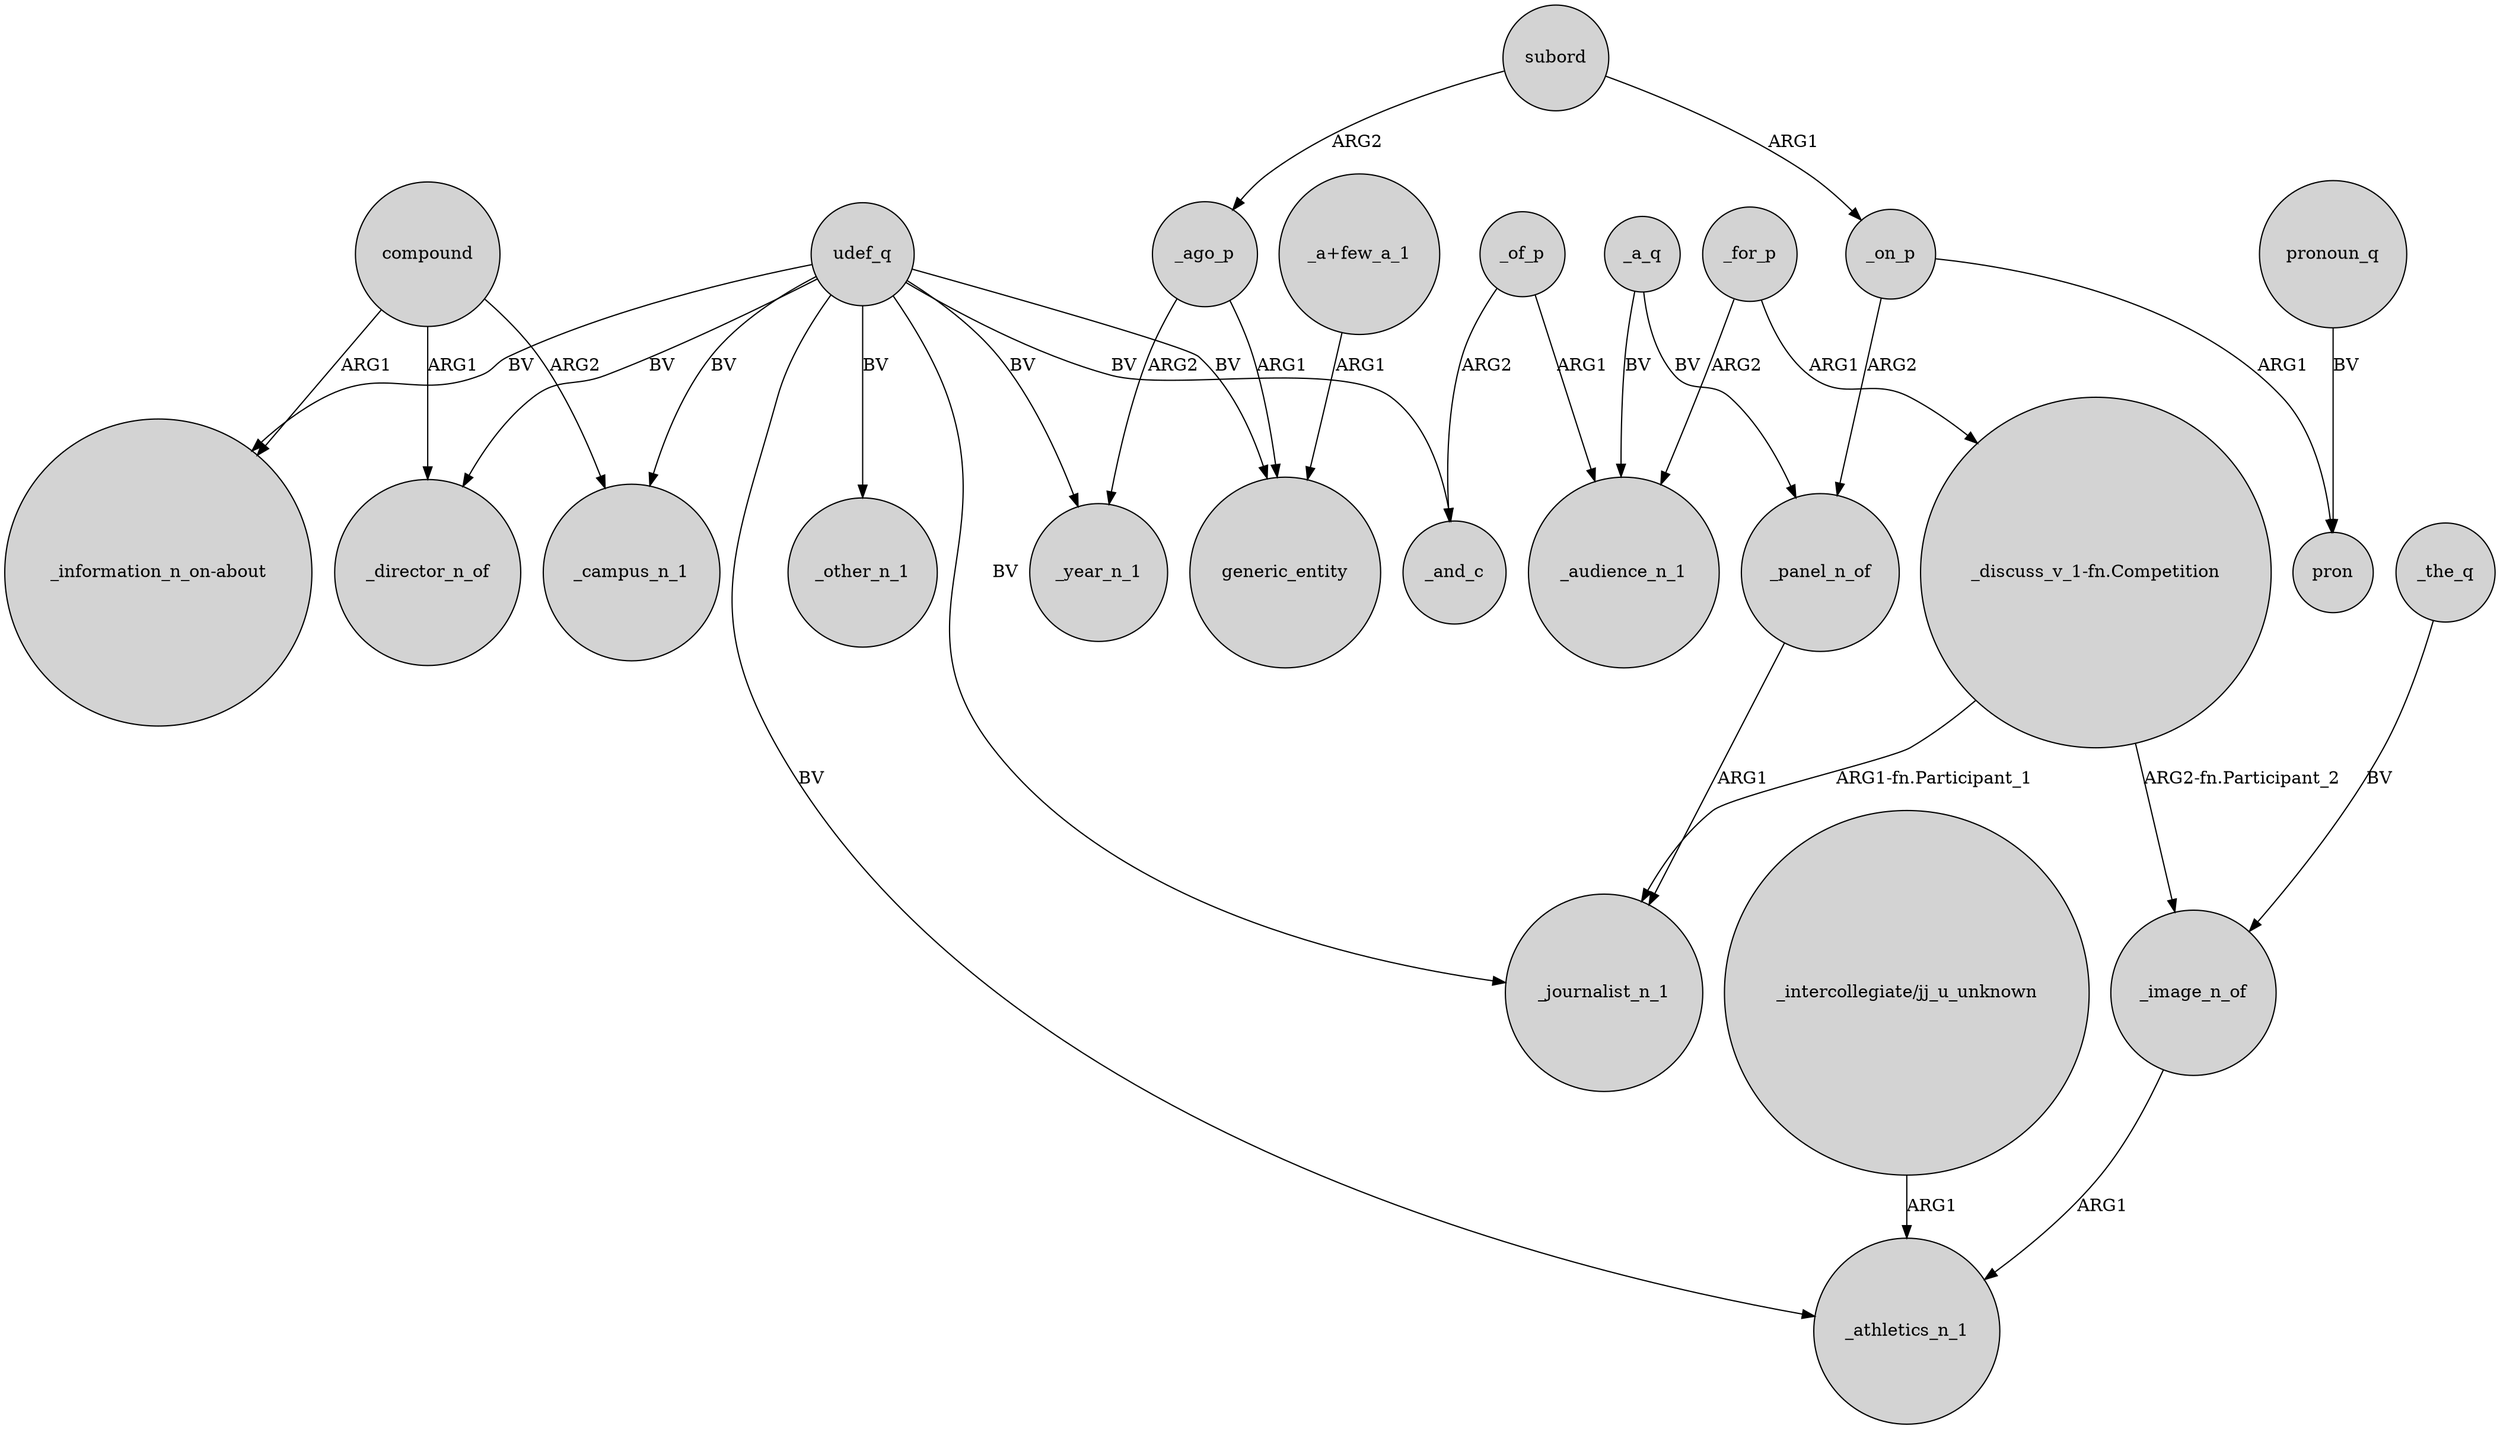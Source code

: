 digraph {
	node [shape=circle style=filled]
	udef_q -> _director_n_of [label=BV]
	compound -> _campus_n_1 [label=ARG2]
	_of_p -> _and_c [label=ARG2]
	_of_p -> _audience_n_1 [label=ARG1]
	_a_q -> _panel_n_of [label=BV]
	_the_q -> _image_n_of [label=BV]
	udef_q -> "_information_n_on-about" [label=BV]
	_panel_n_of -> _journalist_n_1 [label=ARG1]
	_ago_p -> generic_entity [label=ARG1]
	udef_q -> _other_n_1 [label=BV]
	"_intercollegiate/jj_u_unknown" -> _athletics_n_1 [label=ARG1]
	udef_q -> _and_c [label=BV]
	udef_q -> generic_entity [label=BV]
	_a_q -> _audience_n_1 [label=BV]
	udef_q -> _athletics_n_1 [label=BV]
	_on_p -> pron [label=ARG1]
	pronoun_q -> pron [label=BV]
	_on_p -> _panel_n_of [label=ARG2]
	subord -> _ago_p [label=ARG2]
	"_discuss_v_1-fn.Competition" -> _image_n_of [label="ARG2-fn.Participant_2"]
	udef_q -> _journalist_n_1 [label=BV]
	_ago_p -> _year_n_1 [label=ARG2]
	compound -> "_information_n_on-about" [label=ARG1]
	udef_q -> _year_n_1 [label=BV]
	compound -> _director_n_of [label=ARG1]
	_for_p -> "_discuss_v_1-fn.Competition" [label=ARG1]
	"_discuss_v_1-fn.Competition" -> _journalist_n_1 [label="ARG1-fn.Participant_1"]
	udef_q -> _campus_n_1 [label=BV]
	_for_p -> _audience_n_1 [label=ARG2]
	_image_n_of -> _athletics_n_1 [label=ARG1]
	subord -> _on_p [label=ARG1]
	"_a+few_a_1" -> generic_entity [label=ARG1]
}
